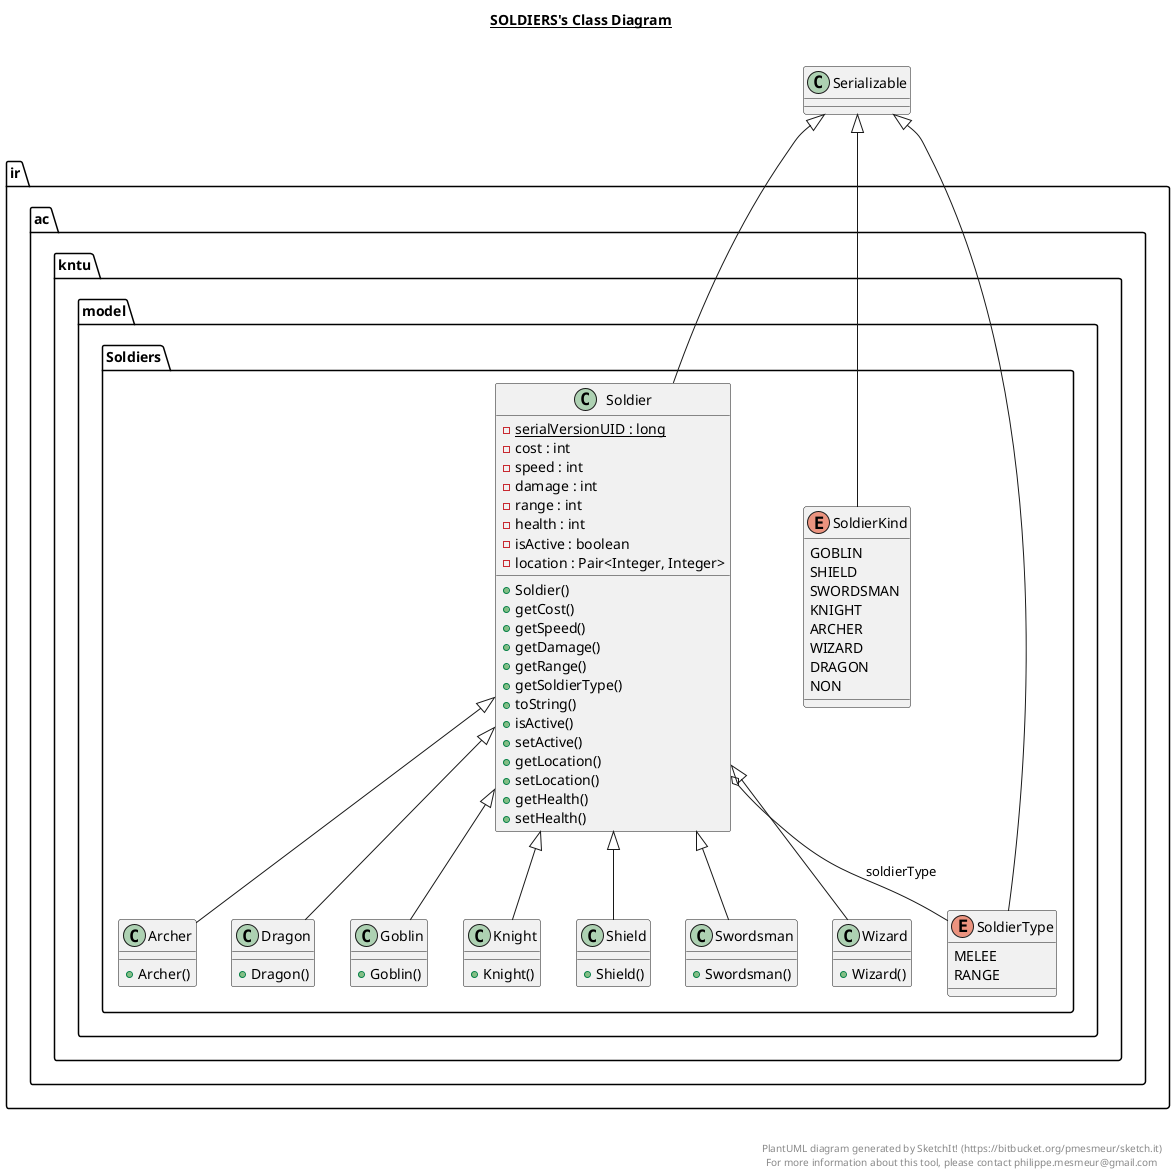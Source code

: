 @startuml

title __SOLDIERS's Class Diagram__\n

  package ir.ac.kntu.model {
    package ir.ac.kntu.model.Soldiers {
      class Archer {
          + Archer()
      }
    }
  }
  

  package ir.ac.kntu.model {
    package ir.ac.kntu.model.Soldiers {
      class Dragon {
          + Dragon()
      }
    }
  }
  

  package ir.ac.kntu.model {
    package ir.ac.kntu.model.Soldiers {
      class Goblin {
          + Goblin()
      }
    }
  }
  

  package ir.ac.kntu.model {
    package ir.ac.kntu.model.Soldiers {
      class Knight {
          + Knight()
      }
    }
  }
  

  package ir.ac.kntu.model {
    package ir.ac.kntu.model.Soldiers {
      class Shield {
          + Shield()
      }
    }
  }
  

  package ir.ac.kntu.model {
    package ir.ac.kntu.model.Soldiers {
      class Soldier {
          {static} - serialVersionUID : long
          - cost : int
          - speed : int
          - damage : int
          - range : int
          - health : int
          - isActive : boolean
          - location : Pair<Integer, Integer>
          + Soldier()
          + getCost()
          + getSpeed()
          + getDamage()
          + getRange()
          + getSoldierType()
          + toString()
          + isActive()
          + setActive()
          + getLocation()
          + setLocation()
          + getHealth()
          + setHealth()
      }
    }
  }
  

  package ir.ac.kntu.model {
    package ir.ac.kntu.model.Soldiers {
      enum SoldierKind {
        GOBLIN
        SHIELD
        SWORDSMAN
        KNIGHT
        ARCHER
        WIZARD
        DRAGON
        NON
      }
    }
  }
  

  package ir.ac.kntu.model {
    package ir.ac.kntu.model.Soldiers {
      enum SoldierType {
        MELEE
        RANGE
      }
    }
  }
  

  package ir.ac.kntu.model {
    package ir.ac.kntu.model.Soldiers {
      class Swordsman {
          + Swordsman()
      }
    }
  }
  

  package ir.ac.kntu.model {
    package ir.ac.kntu.model.Soldiers {
      class Wizard {
          + Wizard()
      }
    }
  }
  

  Archer -up-|> Soldier
  Dragon -up-|> Soldier
  Goblin -up-|> Soldier
  Knight -up-|> Soldier
  Shield -up-|> Soldier
  Soldier -up-|> Serializable
  Soldier o-- SoldierType : soldierType
  SoldierKind -up-|> Serializable
  SoldierType -up-|> Serializable
  Swordsman -up-|> Soldier
  Wizard -up-|> Soldier


right footer


PlantUML diagram generated by SketchIt! (https://bitbucket.org/pmesmeur/sketch.it)
For more information about this tool, please contact philippe.mesmeur@gmail.com
endfooter

@enduml
